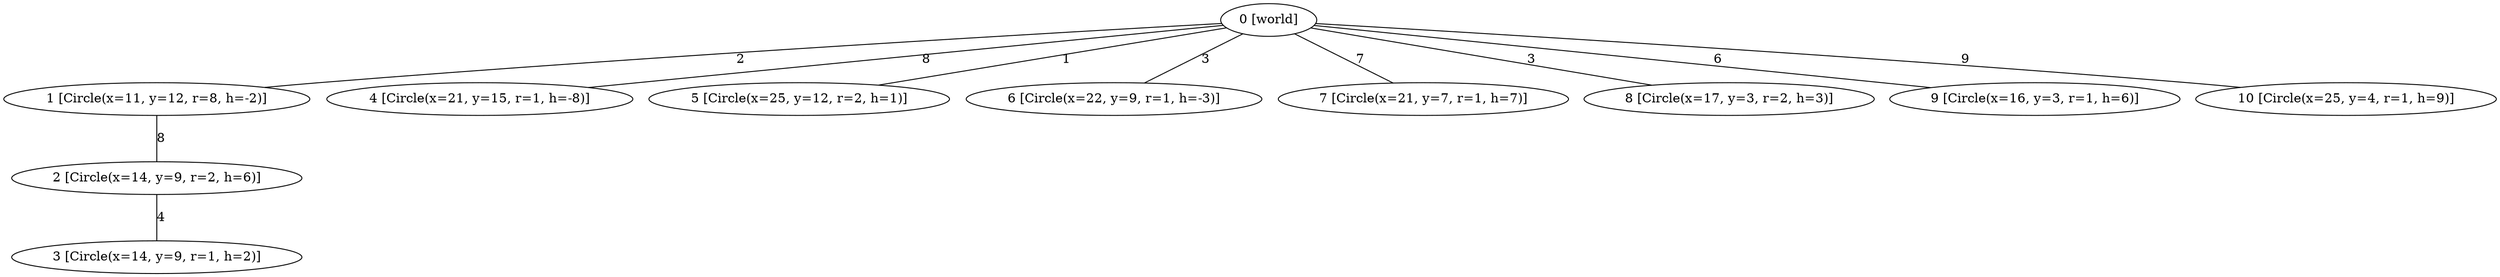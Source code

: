graph G{
0 [label="0 [world]"];
1 [label="1 [Circle(x=11, y=12, r=8, h=-2)]"];
2 [label="2 [Circle(x=14, y=9, r=2, h=6)]"];
3 [label="3 [Circle(x=14, y=9, r=1, h=2)]"];
4 [label="4 [Circle(x=21, y=15, r=1, h=-8)]"];
5 [label="5 [Circle(x=25, y=12, r=2, h=1)]"];
6 [label="6 [Circle(x=22, y=9, r=1, h=-3)]"];
7 [label="7 [Circle(x=21, y=7, r=1, h=7)]"];
8 [label="8 [Circle(x=17, y=3, r=2, h=3)]"];
9 [label="9 [Circle(x=16, y=3, r=1, h=6)]"];
10 [label="10 [Circle(x=25, y=4, r=1, h=9)]"];
0 -- 1 [label="2"];
0 -- 4 [label="8"];
0 -- 5 [label="1"];
0 -- 6 [label="3"];
0 -- 7 [label="7"];
0 -- 8 [label="3"];
0 -- 9 [label="6"];
0 -- 10 [label="9"];
1 -- 2 [label="8"];
2 -- 3 [label="4"];
}